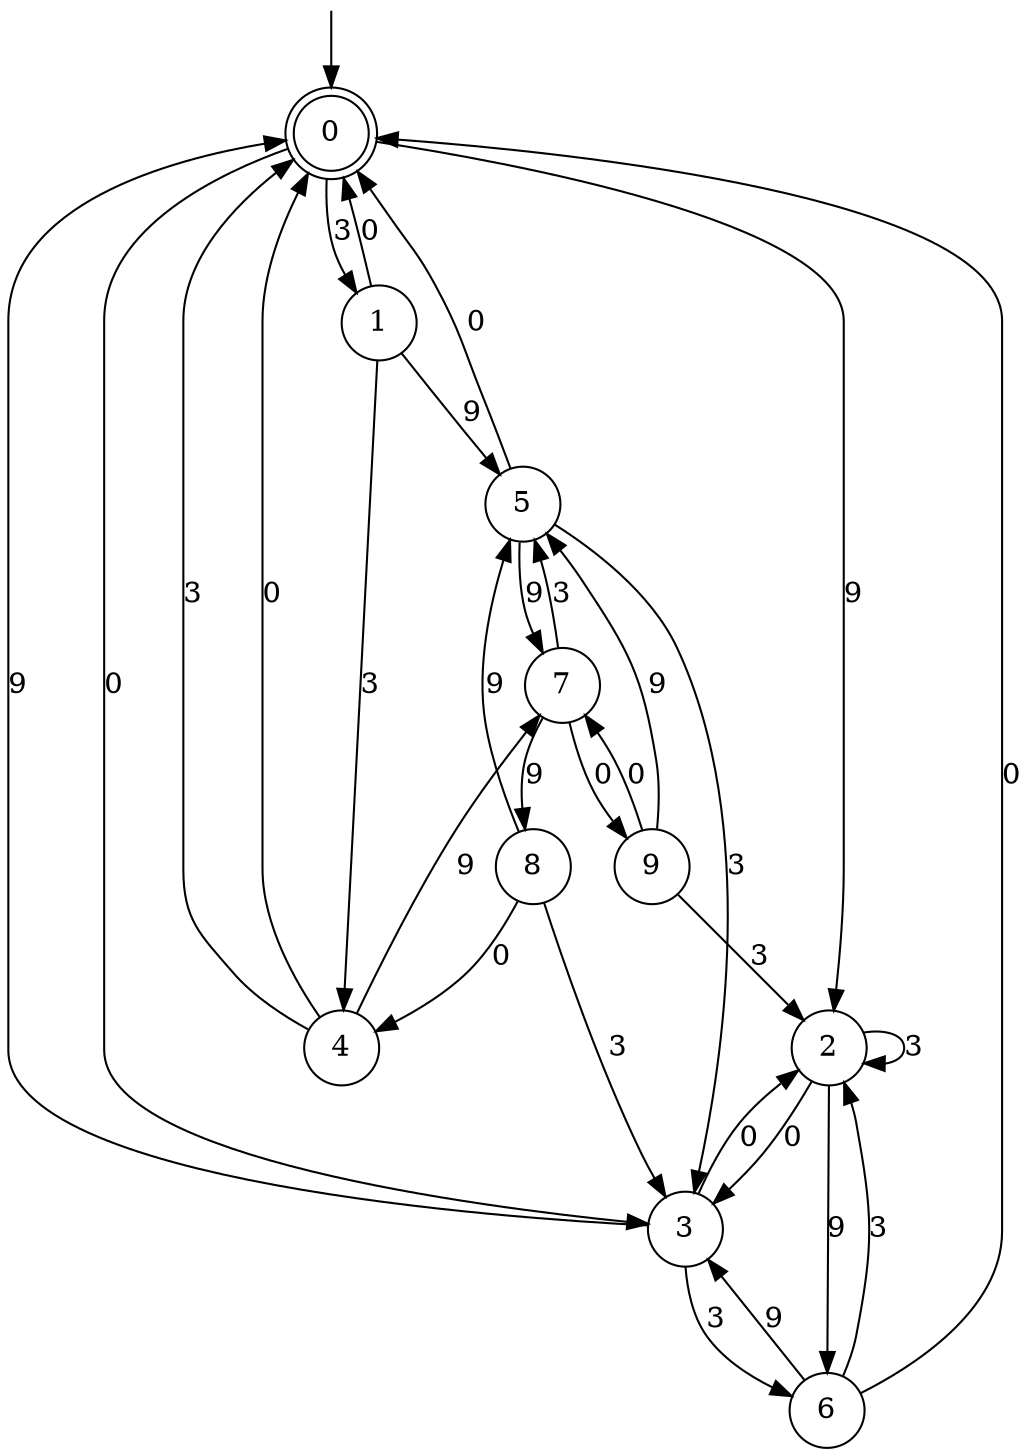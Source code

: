 digraph g {

	s0 [shape="doublecircle" label="0"];
	s1 [shape="circle" label="1"];
	s2 [shape="circle" label="2"];
	s3 [shape="circle" label="3"];
	s4 [shape="circle" label="4"];
	s5 [shape="circle" label="5"];
	s6 [shape="circle" label="6"];
	s7 [shape="circle" label="7"];
	s8 [shape="circle" label="8"];
	s9 [shape="circle" label="9"];
	s0 -> s1 [label="3"];
	s0 -> s2 [label="9"];
	s0 -> s3 [label="0"];
	s1 -> s4 [label="3"];
	s1 -> s5 [label="9"];
	s1 -> s0 [label="0"];
	s2 -> s2 [label="3"];
	s2 -> s6 [label="9"];
	s2 -> s3 [label="0"];
	s3 -> s6 [label="3"];
	s3 -> s0 [label="9"];
	s3 -> s2 [label="0"];
	s4 -> s0 [label="3"];
	s4 -> s7 [label="9"];
	s4 -> s0 [label="0"];
	s5 -> s3 [label="3"];
	s5 -> s7 [label="9"];
	s5 -> s0 [label="0"];
	s6 -> s2 [label="3"];
	s6 -> s3 [label="9"];
	s6 -> s0 [label="0"];
	s7 -> s5 [label="3"];
	s7 -> s8 [label="9"];
	s7 -> s9 [label="0"];
	s8 -> s3 [label="3"];
	s8 -> s5 [label="9"];
	s8 -> s4 [label="0"];
	s9 -> s2 [label="3"];
	s9 -> s5 [label="9"];
	s9 -> s7 [label="0"];

__start0 [label="" shape="none" width="0" height="0"];
__start0 -> s0;

}
